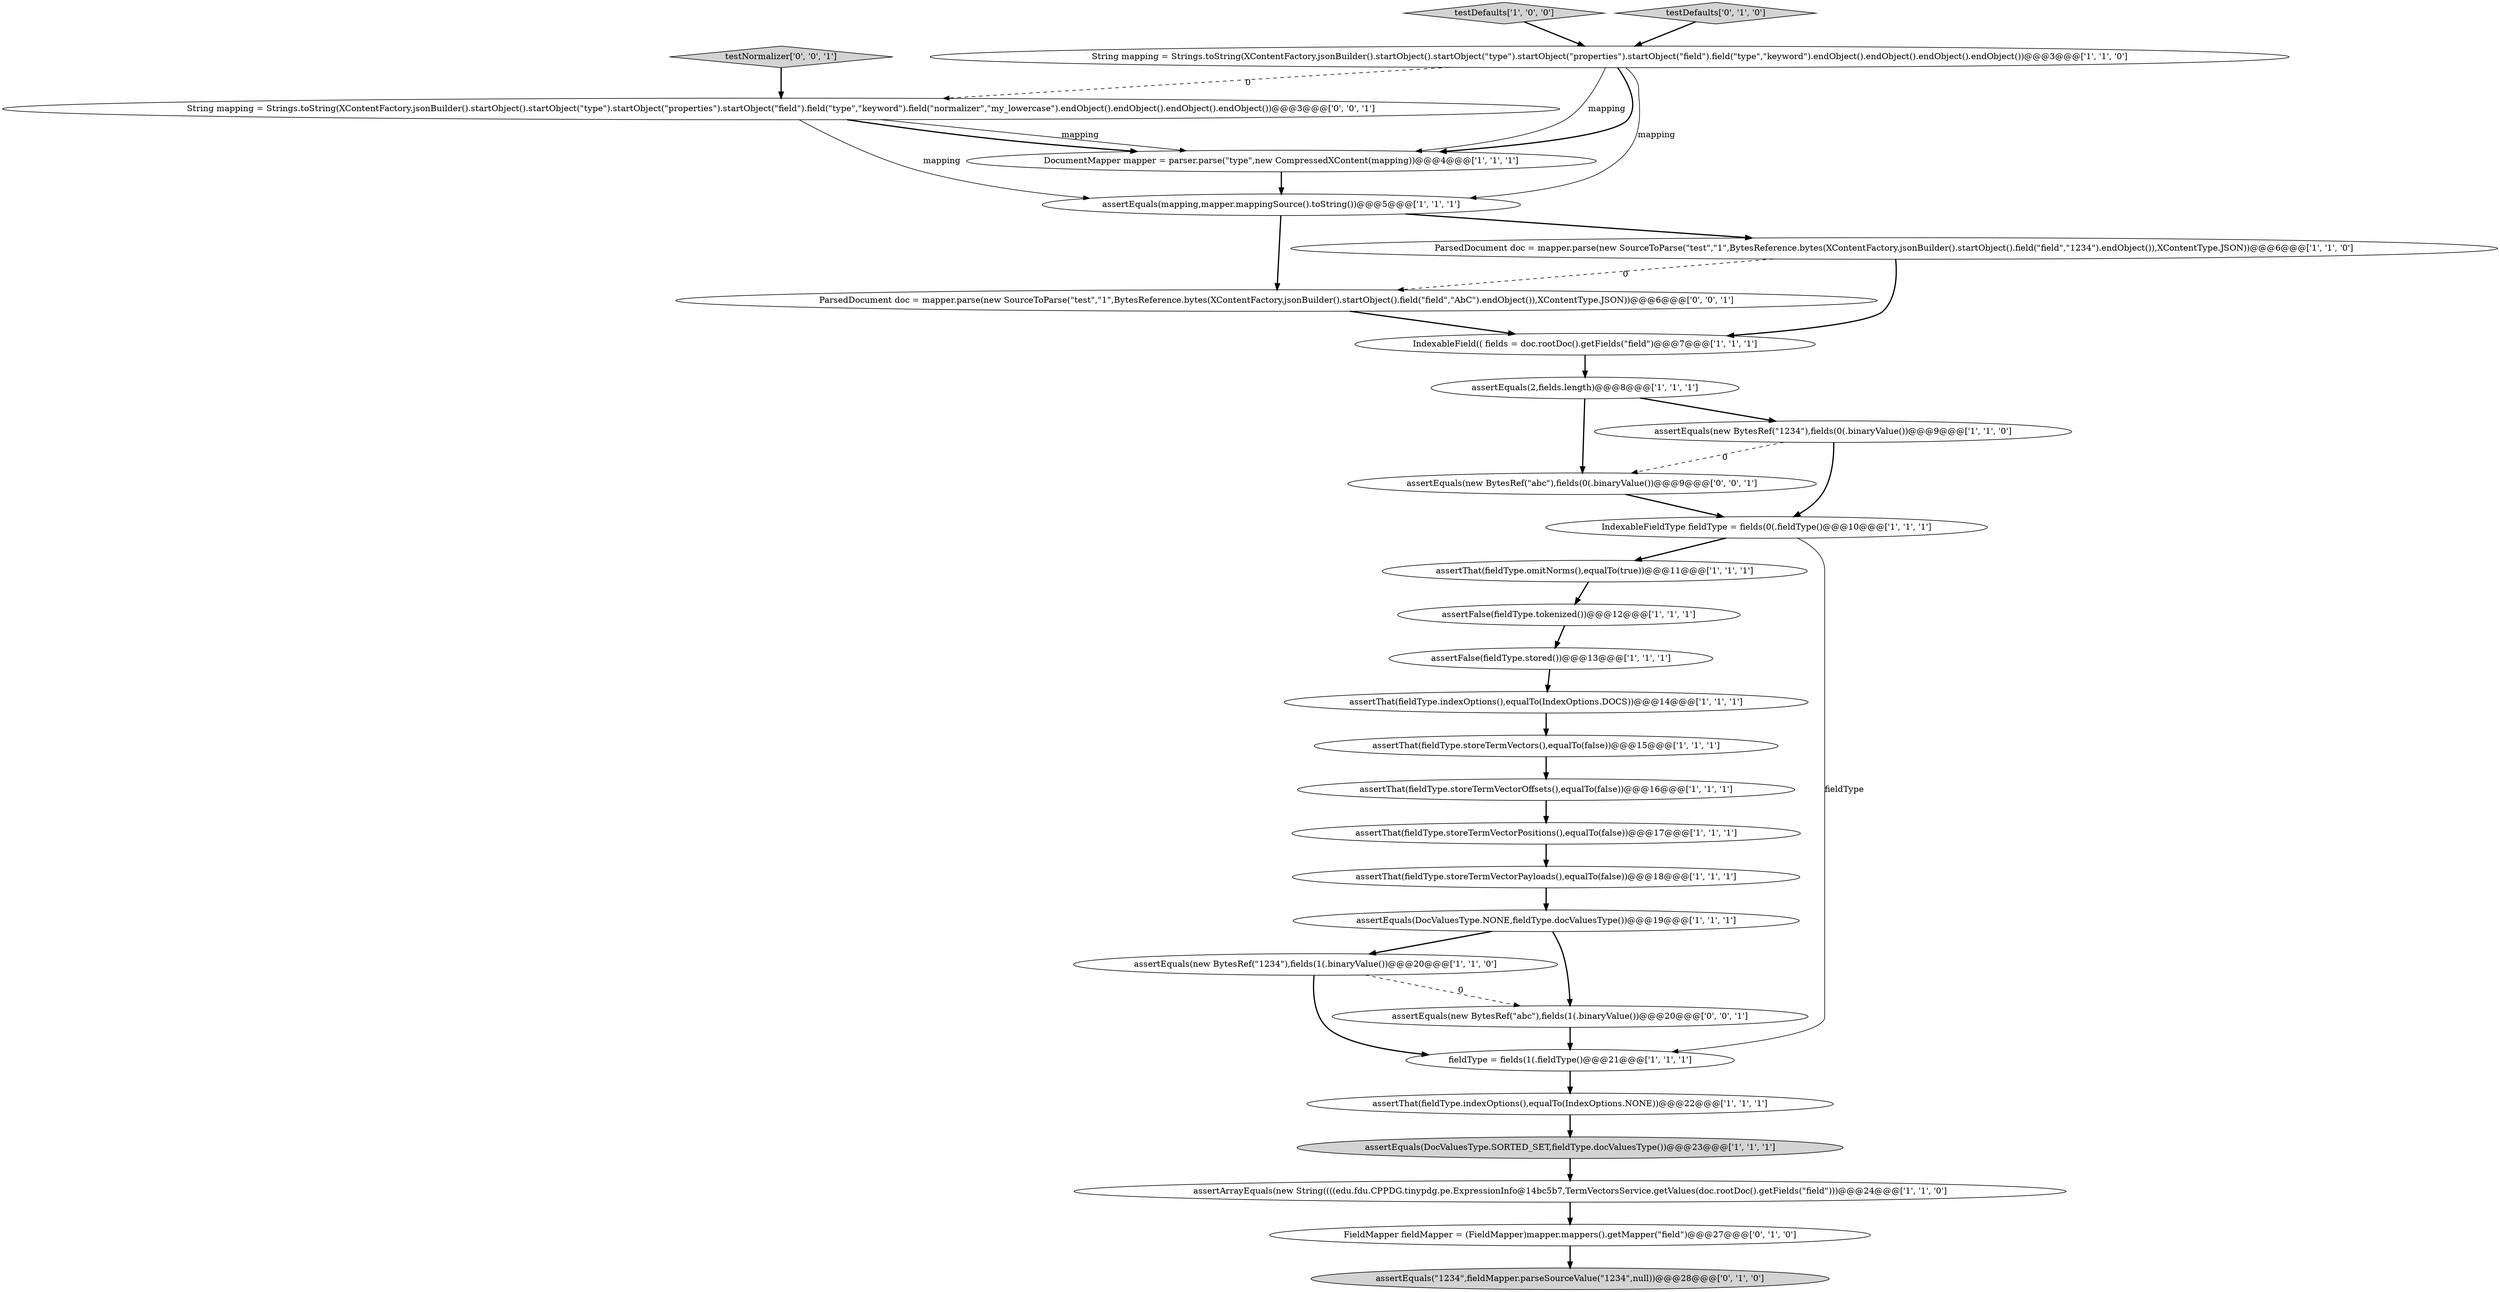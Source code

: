 digraph {
27 [style = filled, label = "ParsedDocument doc = mapper.parse(new SourceToParse(\"test\",\"1\",BytesReference.bytes(XContentFactory.jsonBuilder().startObject().field(\"field\",\"AbC\").endObject()),XContentType.JSON))@@@6@@@['0', '0', '1']", fillcolor = white, shape = ellipse image = "AAA0AAABBB3BBB"];
8 [style = filled, label = "assertEquals(2,fields.length)@@@8@@@['1', '1', '1']", fillcolor = white, shape = ellipse image = "AAA0AAABBB1BBB"];
3 [style = filled, label = "assertEquals(DocValuesType.SORTED_SET,fieldType.docValuesType())@@@23@@@['1', '1', '1']", fillcolor = lightgray, shape = ellipse image = "AAA0AAABBB1BBB"];
5 [style = filled, label = "testDefaults['1', '0', '0']", fillcolor = lightgray, shape = diamond image = "AAA0AAABBB1BBB"];
29 [style = filled, label = "assertEquals(new BytesRef(\"abc\"),fields(0(.binaryValue())@@@9@@@['0', '0', '1']", fillcolor = white, shape = ellipse image = "AAA0AAABBB3BBB"];
24 [style = filled, label = "assertEquals(\"1234\",fieldMapper.parseSourceValue(\"1234\",null))@@@28@@@['0', '1', '0']", fillcolor = lightgray, shape = ellipse image = "AAA1AAABBB2BBB"];
18 [style = filled, label = "assertThat(fieldType.omitNorms(),equalTo(true))@@@11@@@['1', '1', '1']", fillcolor = white, shape = ellipse image = "AAA0AAABBB1BBB"];
22 [style = filled, label = "assertThat(fieldType.storeTermVectorPositions(),equalTo(false))@@@17@@@['1', '1', '1']", fillcolor = white, shape = ellipse image = "AAA0AAABBB1BBB"];
20 [style = filled, label = "IndexableField(( fields = doc.rootDoc().getFields(\"field\")@@@7@@@['1', '1', '1']", fillcolor = white, shape = ellipse image = "AAA0AAABBB1BBB"];
21 [style = filled, label = "assertThat(fieldType.indexOptions(),equalTo(IndexOptions.DOCS))@@@14@@@['1', '1', '1']", fillcolor = white, shape = ellipse image = "AAA0AAABBB1BBB"];
10 [style = filled, label = "assertEquals(mapping,mapper.mappingSource().toString())@@@5@@@['1', '1', '1']", fillcolor = white, shape = ellipse image = "AAA0AAABBB1BBB"];
19 [style = filled, label = "assertEquals(new BytesRef(\"1234\"),fields(1(.binaryValue())@@@20@@@['1', '1', '0']", fillcolor = white, shape = ellipse image = "AAA0AAABBB1BBB"];
15 [style = filled, label = "ParsedDocument doc = mapper.parse(new SourceToParse(\"test\",\"1\",BytesReference.bytes(XContentFactory.jsonBuilder().startObject().field(\"field\",\"1234\").endObject()),XContentType.JSON))@@@6@@@['1', '1', '0']", fillcolor = white, shape = ellipse image = "AAA0AAABBB1BBB"];
23 [style = filled, label = "FieldMapper fieldMapper = (FieldMapper)mapper.mappers().getMapper(\"field\")@@@27@@@['0', '1', '0']", fillcolor = white, shape = ellipse image = "AAA1AAABBB2BBB"];
16 [style = filled, label = "assertEquals(DocValuesType.NONE,fieldType.docValuesType())@@@19@@@['1', '1', '1']", fillcolor = white, shape = ellipse image = "AAA0AAABBB1BBB"];
26 [style = filled, label = "assertEquals(new BytesRef(\"abc\"),fields(1(.binaryValue())@@@20@@@['0', '0', '1']", fillcolor = white, shape = ellipse image = "AAA0AAABBB3BBB"];
6 [style = filled, label = "assertFalse(fieldType.tokenized())@@@12@@@['1', '1', '1']", fillcolor = white, shape = ellipse image = "AAA0AAABBB1BBB"];
2 [style = filled, label = "assertThat(fieldType.storeTermVectors(),equalTo(false))@@@15@@@['1', '1', '1']", fillcolor = white, shape = ellipse image = "AAA0AAABBB1BBB"];
14 [style = filled, label = "assertThat(fieldType.storeTermVectorPayloads(),equalTo(false))@@@18@@@['1', '1', '1']", fillcolor = white, shape = ellipse image = "AAA0AAABBB1BBB"];
9 [style = filled, label = "String mapping = Strings.toString(XContentFactory.jsonBuilder().startObject().startObject(\"type\").startObject(\"properties\").startObject(\"field\").field(\"type\",\"keyword\").endObject().endObject().endObject().endObject())@@@3@@@['1', '1', '0']", fillcolor = white, shape = ellipse image = "AAA0AAABBB1BBB"];
1 [style = filled, label = "assertEquals(new BytesRef(\"1234\"),fields(0(.binaryValue())@@@9@@@['1', '1', '0']", fillcolor = white, shape = ellipse image = "AAA0AAABBB1BBB"];
30 [style = filled, label = "String mapping = Strings.toString(XContentFactory.jsonBuilder().startObject().startObject(\"type\").startObject(\"properties\").startObject(\"field\").field(\"type\",\"keyword\").field(\"normalizer\",\"my_lowercase\").endObject().endObject().endObject().endObject())@@@3@@@['0', '0', '1']", fillcolor = white, shape = ellipse image = "AAA0AAABBB3BBB"];
0 [style = filled, label = "IndexableFieldType fieldType = fields(0(.fieldType()@@@10@@@['1', '1', '1']", fillcolor = white, shape = ellipse image = "AAA0AAABBB1BBB"];
4 [style = filled, label = "DocumentMapper mapper = parser.parse(\"type\",new CompressedXContent(mapping))@@@4@@@['1', '1', '1']", fillcolor = white, shape = ellipse image = "AAA0AAABBB1BBB"];
11 [style = filled, label = "assertFalse(fieldType.stored())@@@13@@@['1', '1', '1']", fillcolor = white, shape = ellipse image = "AAA0AAABBB1BBB"];
12 [style = filled, label = "assertThat(fieldType.storeTermVectorOffsets(),equalTo(false))@@@16@@@['1', '1', '1']", fillcolor = white, shape = ellipse image = "AAA0AAABBB1BBB"];
28 [style = filled, label = "testNormalizer['0', '0', '1']", fillcolor = lightgray, shape = diamond image = "AAA0AAABBB3BBB"];
7 [style = filled, label = "assertArrayEquals(new String((((edu.fdu.CPPDG.tinypdg.pe.ExpressionInfo@14bc5b7,TermVectorsService.getValues(doc.rootDoc().getFields(\"field\")))@@@24@@@['1', '1', '0']", fillcolor = white, shape = ellipse image = "AAA0AAABBB1BBB"];
17 [style = filled, label = "assertThat(fieldType.indexOptions(),equalTo(IndexOptions.NONE))@@@22@@@['1', '1', '1']", fillcolor = white, shape = ellipse image = "AAA0AAABBB1BBB"];
25 [style = filled, label = "testDefaults['0', '1', '0']", fillcolor = lightgray, shape = diamond image = "AAA0AAABBB2BBB"];
13 [style = filled, label = "fieldType = fields(1(.fieldType()@@@21@@@['1', '1', '1']", fillcolor = white, shape = ellipse image = "AAA0AAABBB1BBB"];
9->4 [style = solid, label="mapping"];
7->23 [style = bold, label=""];
28->30 [style = bold, label=""];
11->21 [style = bold, label=""];
14->16 [style = bold, label=""];
26->13 [style = bold, label=""];
9->4 [style = bold, label=""];
16->26 [style = bold, label=""];
23->24 [style = bold, label=""];
9->10 [style = solid, label="mapping"];
13->17 [style = bold, label=""];
6->11 [style = bold, label=""];
16->19 [style = bold, label=""];
30->4 [style = solid, label="mapping"];
10->27 [style = bold, label=""];
20->8 [style = bold, label=""];
1->29 [style = dashed, label="0"];
17->3 [style = bold, label=""];
5->9 [style = bold, label=""];
3->7 [style = bold, label=""];
27->20 [style = bold, label=""];
19->13 [style = bold, label=""];
21->2 [style = bold, label=""];
12->22 [style = bold, label=""];
29->0 [style = bold, label=""];
8->1 [style = bold, label=""];
8->29 [style = bold, label=""];
19->26 [style = dashed, label="0"];
9->30 [style = dashed, label="0"];
0->13 [style = solid, label="fieldType"];
22->14 [style = bold, label=""];
30->10 [style = solid, label="mapping"];
30->4 [style = bold, label=""];
25->9 [style = bold, label=""];
15->20 [style = bold, label=""];
4->10 [style = bold, label=""];
10->15 [style = bold, label=""];
15->27 [style = dashed, label="0"];
0->18 [style = bold, label=""];
18->6 [style = bold, label=""];
2->12 [style = bold, label=""];
1->0 [style = bold, label=""];
}
